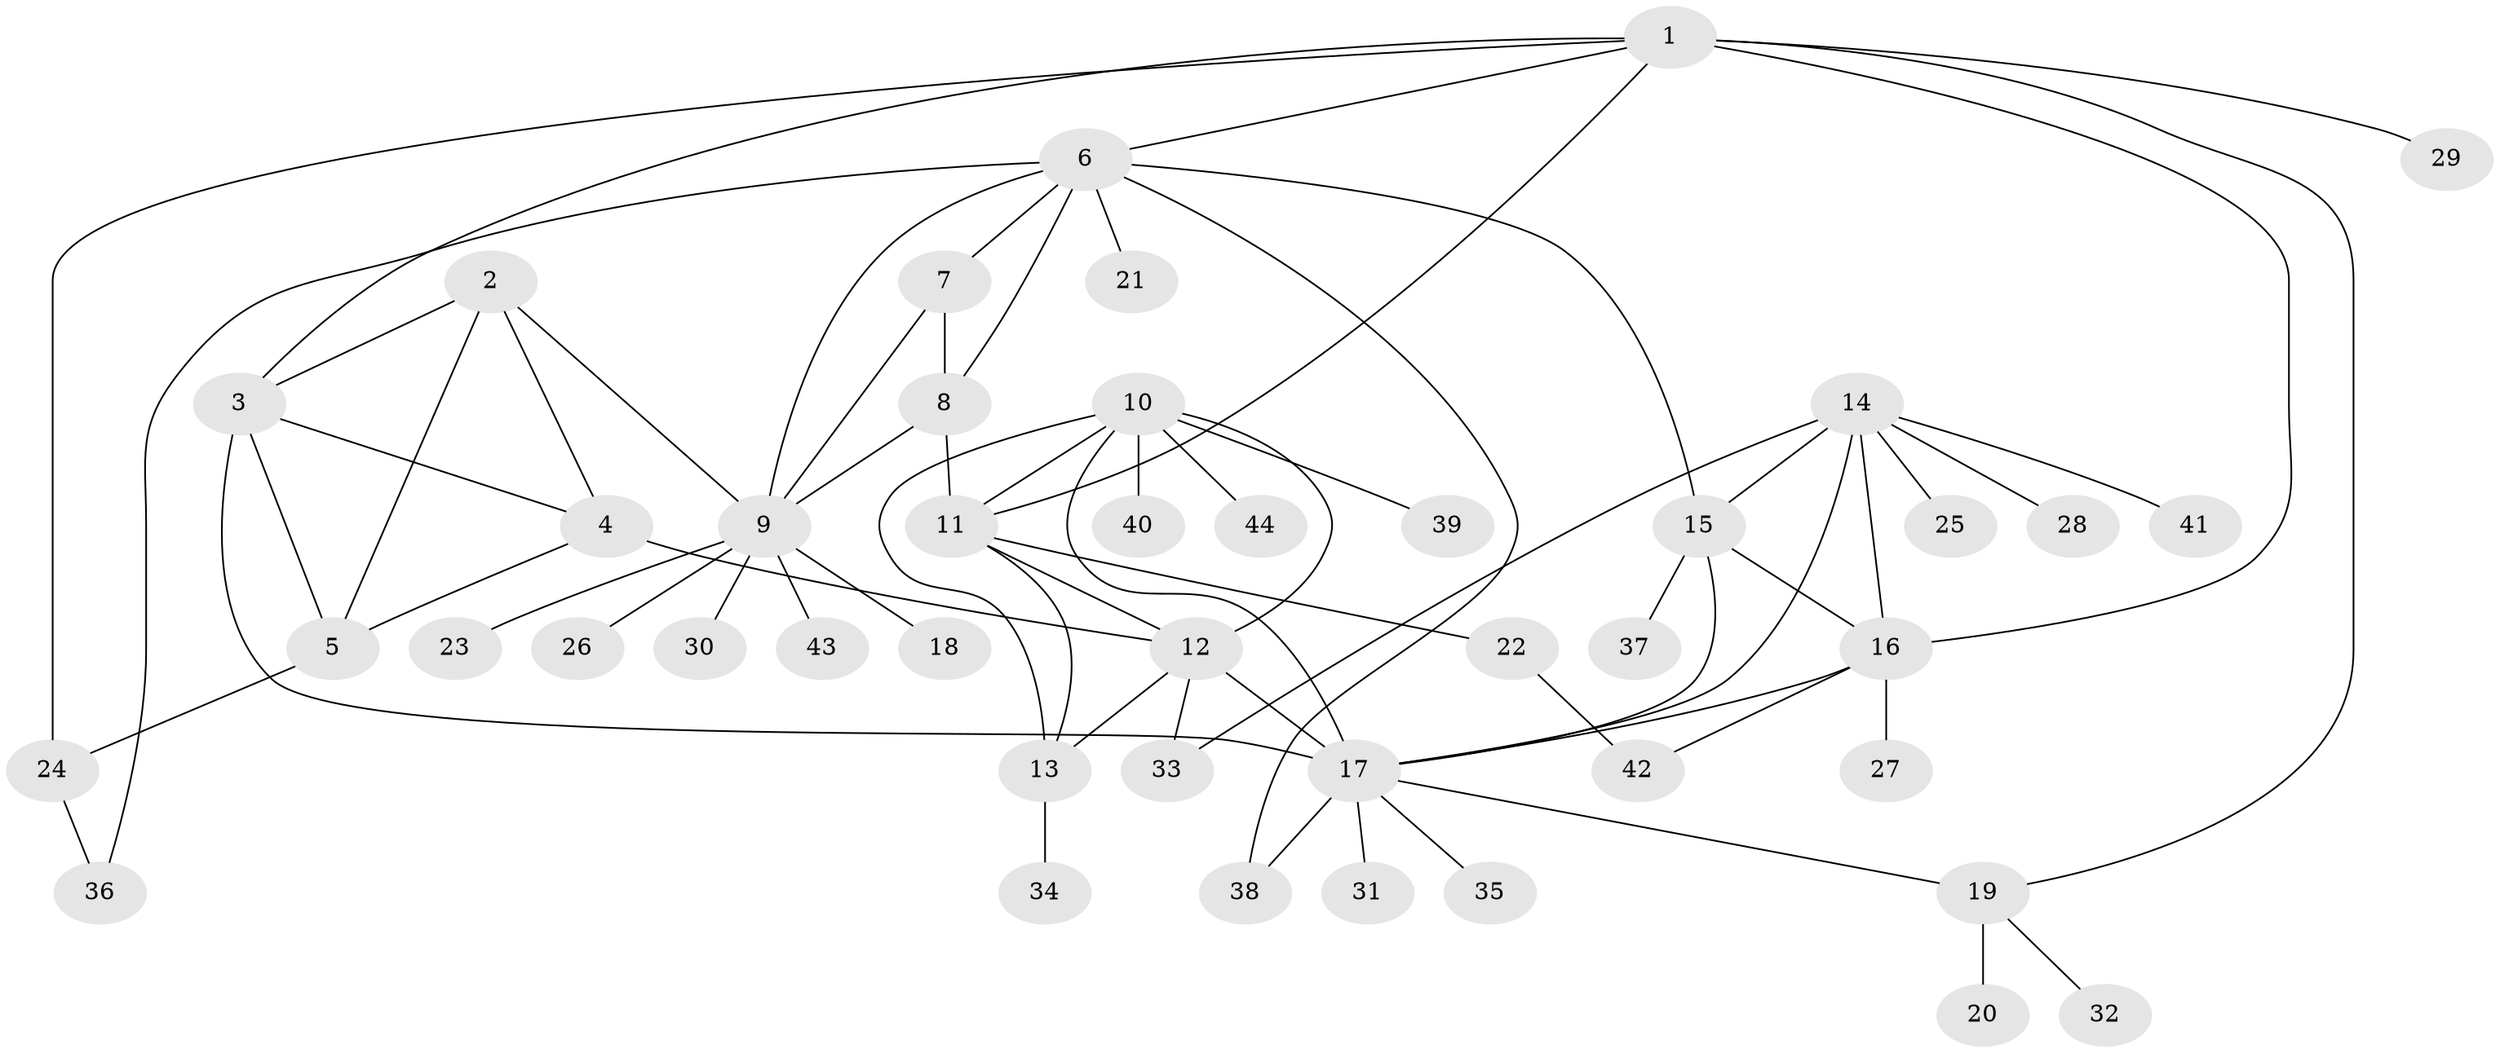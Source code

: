 // original degree distribution, {5: 0.022727272727272728, 8: 0.045454545454545456, 3: 0.07954545454545454, 15: 0.011363636363636364, 7: 0.03409090909090909, 6: 0.045454545454545456, 9: 0.011363636363636364, 4: 0.03409090909090909, 10: 0.011363636363636364, 1: 0.5227272727272727, 2: 0.18181818181818182}
// Generated by graph-tools (version 1.1) at 2025/37/03/09/25 02:37:46]
// undirected, 44 vertices, 68 edges
graph export_dot {
graph [start="1"]
  node [color=gray90,style=filled];
  1;
  2;
  3;
  4;
  5;
  6;
  7;
  8;
  9;
  10;
  11;
  12;
  13;
  14;
  15;
  16;
  17;
  18;
  19;
  20;
  21;
  22;
  23;
  24;
  25;
  26;
  27;
  28;
  29;
  30;
  31;
  32;
  33;
  34;
  35;
  36;
  37;
  38;
  39;
  40;
  41;
  42;
  43;
  44;
  1 -- 3 [weight=1.0];
  1 -- 6 [weight=1.0];
  1 -- 11 [weight=1.0];
  1 -- 16 [weight=1.0];
  1 -- 19 [weight=1.0];
  1 -- 24 [weight=1.0];
  1 -- 29 [weight=1.0];
  2 -- 3 [weight=1.0];
  2 -- 4 [weight=1.0];
  2 -- 5 [weight=1.0];
  2 -- 9 [weight=1.0];
  3 -- 4 [weight=1.0];
  3 -- 5 [weight=1.0];
  3 -- 17 [weight=10.0];
  4 -- 5 [weight=1.0];
  4 -- 12 [weight=3.0];
  5 -- 24 [weight=2.0];
  6 -- 7 [weight=1.0];
  6 -- 8 [weight=1.0];
  6 -- 9 [weight=1.0];
  6 -- 15 [weight=1.0];
  6 -- 21 [weight=1.0];
  6 -- 36 [weight=1.0];
  6 -- 38 [weight=1.0];
  7 -- 8 [weight=4.0];
  7 -- 9 [weight=1.0];
  8 -- 9 [weight=1.0];
  8 -- 11 [weight=1.0];
  9 -- 18 [weight=1.0];
  9 -- 23 [weight=1.0];
  9 -- 26 [weight=1.0];
  9 -- 30 [weight=1.0];
  9 -- 43 [weight=1.0];
  10 -- 11 [weight=1.0];
  10 -- 12 [weight=1.0];
  10 -- 13 [weight=1.0];
  10 -- 17 [weight=1.0];
  10 -- 39 [weight=1.0];
  10 -- 40 [weight=1.0];
  10 -- 44 [weight=1.0];
  11 -- 12 [weight=2.0];
  11 -- 13 [weight=1.0];
  11 -- 22 [weight=1.0];
  12 -- 13 [weight=1.0];
  12 -- 17 [weight=1.0];
  12 -- 33 [weight=1.0];
  13 -- 34 [weight=1.0];
  14 -- 15 [weight=1.0];
  14 -- 16 [weight=1.0];
  14 -- 17 [weight=1.0];
  14 -- 25 [weight=1.0];
  14 -- 28 [weight=1.0];
  14 -- 33 [weight=1.0];
  14 -- 41 [weight=1.0];
  15 -- 16 [weight=1.0];
  15 -- 17 [weight=1.0];
  15 -- 37 [weight=1.0];
  16 -- 17 [weight=1.0];
  16 -- 27 [weight=1.0];
  16 -- 42 [weight=1.0];
  17 -- 19 [weight=1.0];
  17 -- 31 [weight=1.0];
  17 -- 35 [weight=1.0];
  17 -- 38 [weight=1.0];
  19 -- 20 [weight=3.0];
  19 -- 32 [weight=1.0];
  22 -- 42 [weight=1.0];
  24 -- 36 [weight=1.0];
}
